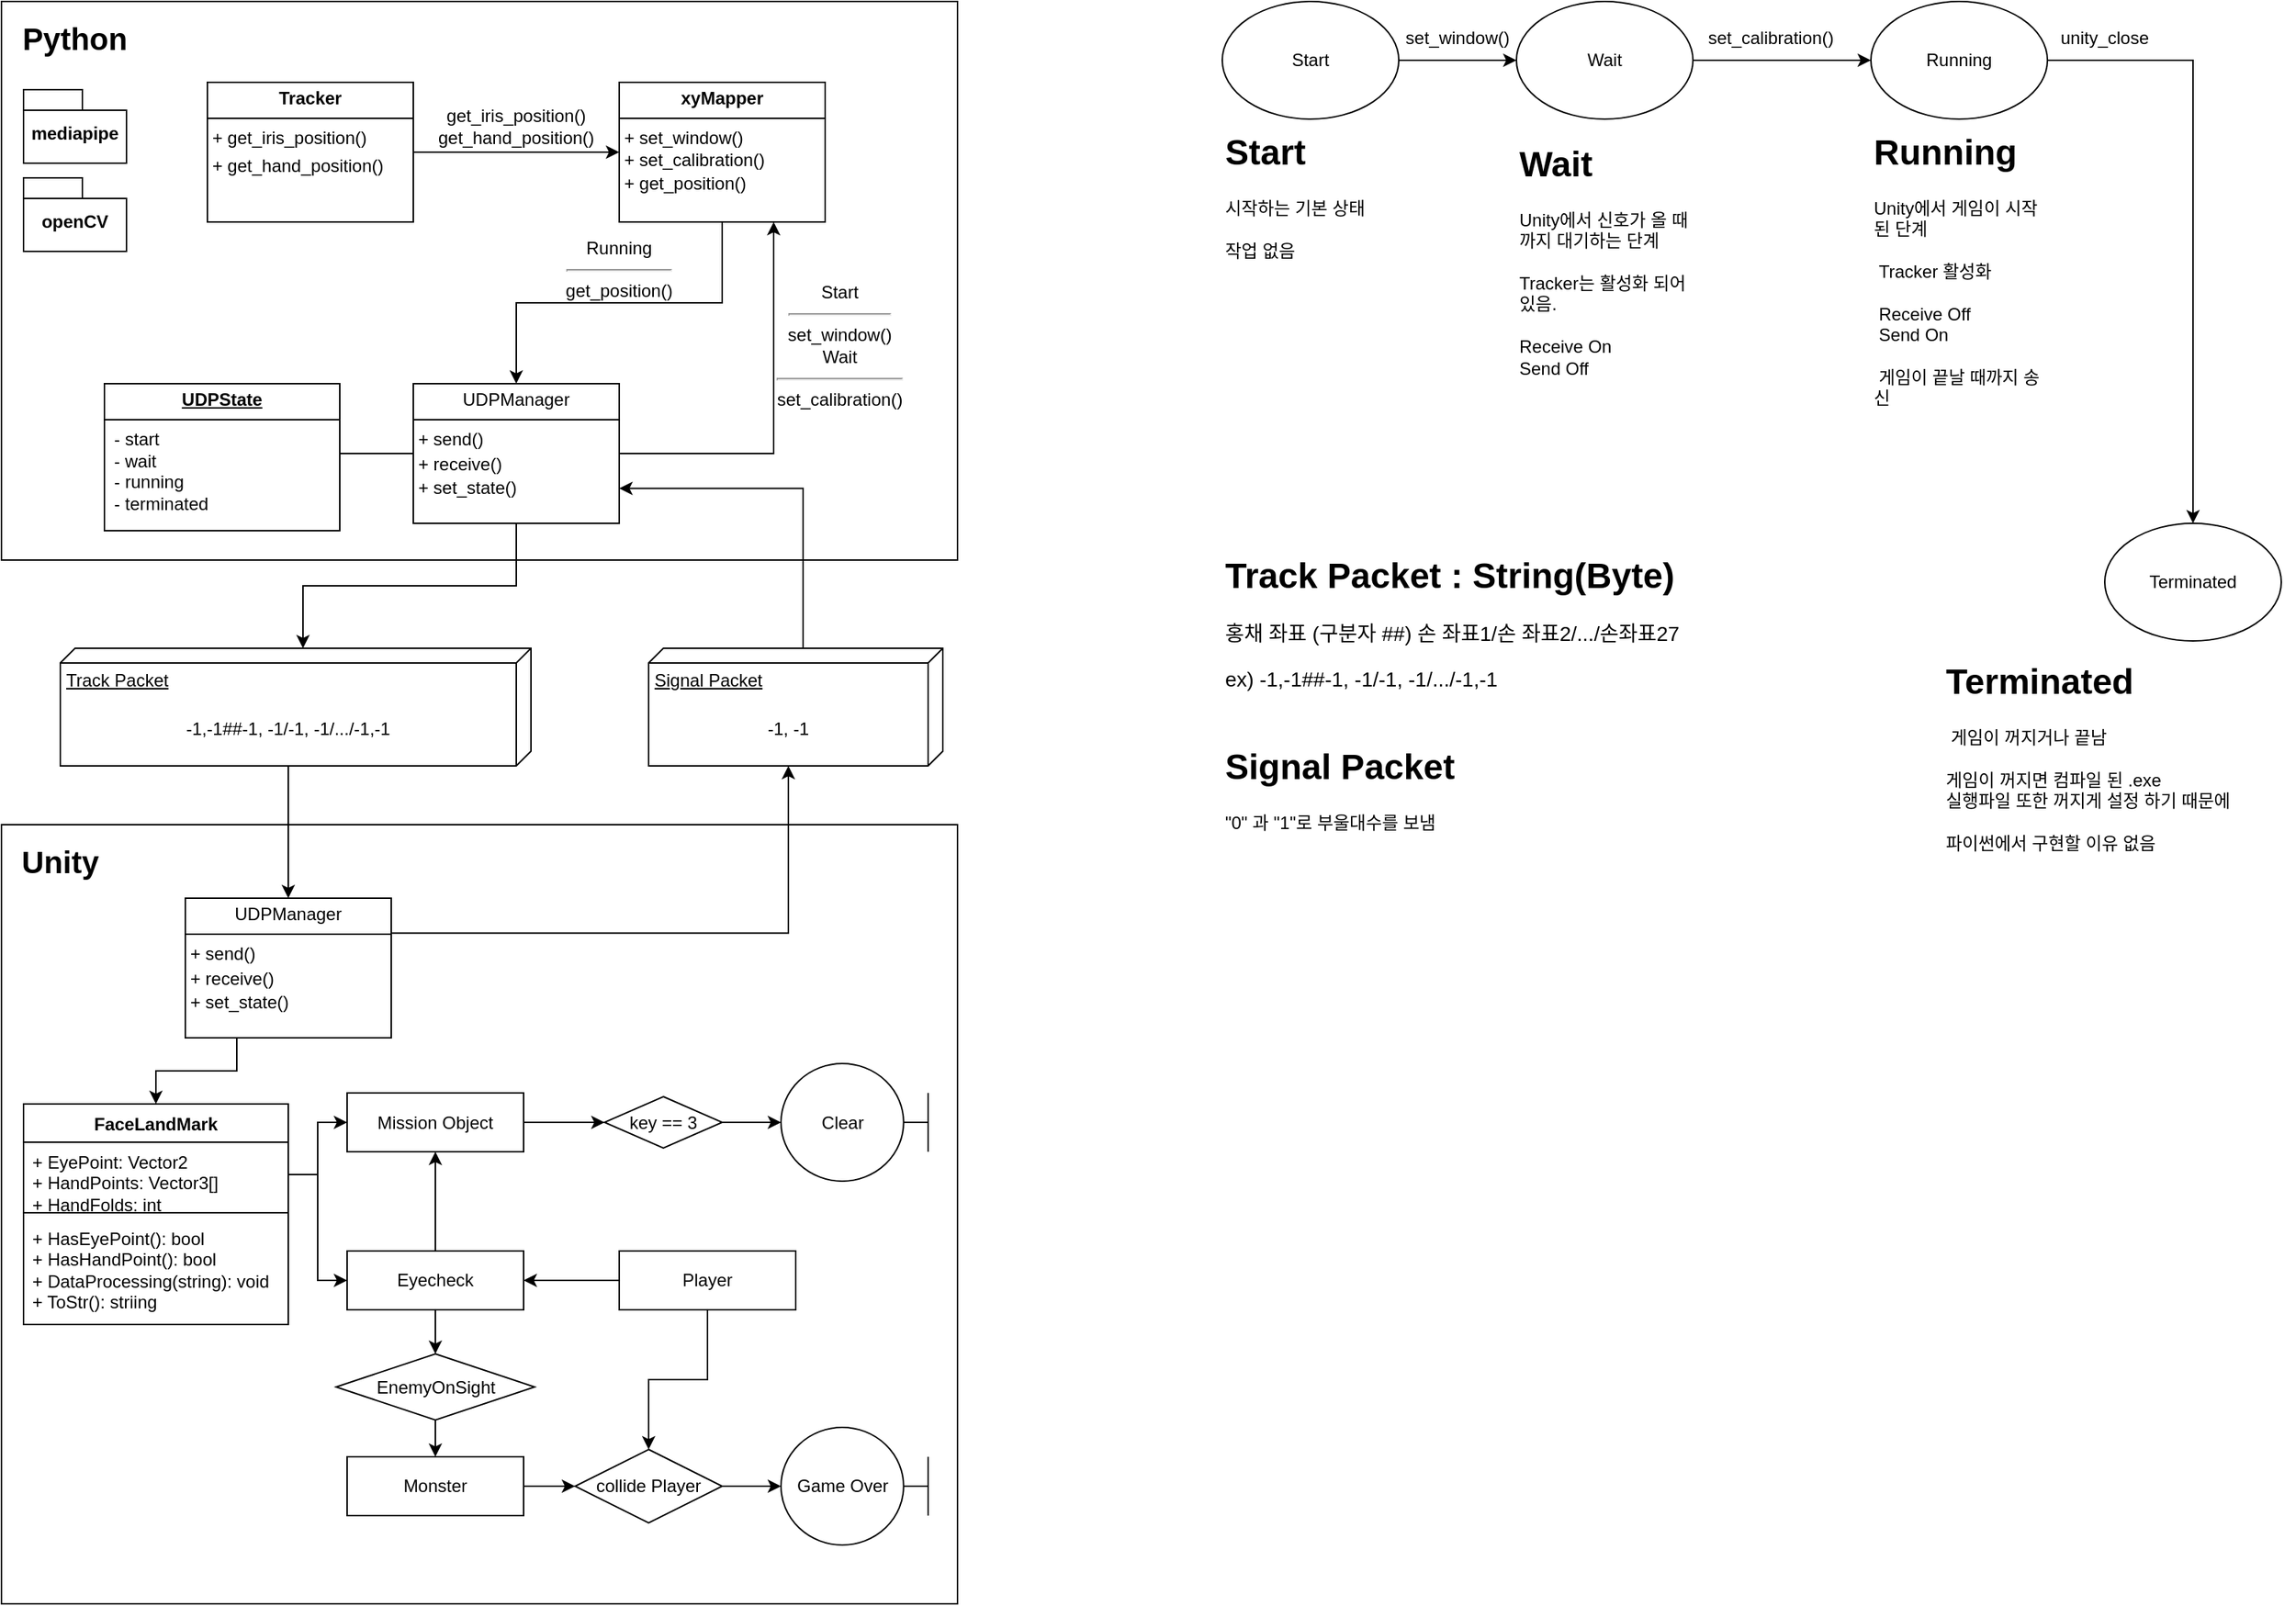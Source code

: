 <mxfile version="27.0.3">
  <diagram name="페이지-1" id="hRGSPaa-rWTWovE11J0W">
    <mxGraphModel dx="1678" dy="884" grid="1" gridSize="10" guides="1" tooltips="1" connect="1" arrows="1" fold="1" page="1" pageScale="1" pageWidth="827" pageHeight="1169" math="0" shadow="0">
      <root>
        <mxCell id="0" />
        <mxCell id="1" parent="0" />
        <mxCell id="aQR6oSBWsRWwnGMxyLxq-20" value="" style="whiteSpace=wrap;html=1;" parent="1" vertex="1">
          <mxGeometry x="40" y="40" width="650" height="380" as="geometry" />
        </mxCell>
        <mxCell id="aQR6oSBWsRWwnGMxyLxq-73" value="" style="rounded=0;whiteSpace=wrap;html=1;" parent="1" vertex="1">
          <mxGeometry x="40" y="600" width="650" height="530" as="geometry" />
        </mxCell>
        <mxCell id="aQR6oSBWsRWwnGMxyLxq-88" style="edgeStyle=orthogonalEdgeStyle;rounded=0;orthogonalLoop=1;jettySize=auto;html=1;exitX=0;exitY=0;exitDx=80;exitDy=165;exitPerimeter=0;entryX=0.5;entryY=0;entryDx=0;entryDy=0;" parent="1" source="aQR6oSBWsRWwnGMxyLxq-21" target="aQR6oSBWsRWwnGMxyLxq-74" edge="1">
          <mxGeometry relative="1" as="geometry" />
        </mxCell>
        <mxCell id="aQR6oSBWsRWwnGMxyLxq-21" value="Track Packet" style="verticalAlign=top;align=left;spacingTop=8;spacingLeft=2;spacingRight=12;shape=cube;size=10;direction=south;fontStyle=4;html=1;whiteSpace=wrap;" parent="1" vertex="1">
          <mxGeometry x="80" y="480" width="320" height="80" as="geometry" />
        </mxCell>
        <mxCell id="aQR6oSBWsRWwnGMxyLxq-25" value="-1,-1##-1, -1/-1, -1/.../-1,-1" style="text;html=1;align=center;verticalAlign=middle;whiteSpace=wrap;rounded=0;" parent="1" vertex="1">
          <mxGeometry x="90" y="520" width="290" height="30" as="geometry" />
        </mxCell>
        <mxCell id="aQR6oSBWsRWwnGMxyLxq-26" value="&lt;h1 style=&quot;margin-top: 0px;&quot;&gt;Track Packet : String(Byte)&lt;/h1&gt;&lt;div&gt;&lt;font style=&quot;font-size: 14px;&quot;&gt;홍채 좌표 (구분자 ##) 손 좌표1/손 좌표2/.../손좌표27&lt;/font&gt;&lt;/div&gt;&lt;div&gt;&lt;br&gt;&lt;/div&gt;&lt;div&gt;&lt;font style=&quot;font-size: 14px;&quot;&gt;ex) -1,-1##-1, -1/-1, -1/.../-1,-1&lt;/font&gt;&lt;/div&gt;" style="text;html=1;whiteSpace=wrap;overflow=hidden;rounded=0;" parent="1" vertex="1">
          <mxGeometry x="870" y="410" width="350" height="110" as="geometry" />
        </mxCell>
        <mxCell id="aQR6oSBWsRWwnGMxyLxq-27" value="&lt;font style=&quot;font-size: 21px;&quot;&gt;&lt;b&gt;Python&lt;/b&gt;&lt;/font&gt;" style="text;html=1;align=center;verticalAlign=middle;whiteSpace=wrap;rounded=0;" parent="1" vertex="1">
          <mxGeometry x="60" y="50" width="60" height="30" as="geometry" />
        </mxCell>
        <mxCell id="aQR6oSBWsRWwnGMxyLxq-30" value="&lt;div&gt;mediapipe&lt;/div&gt;" style="shape=folder;fontStyle=1;spacingTop=10;tabWidth=40;tabHeight=14;tabPosition=left;html=1;whiteSpace=wrap;" parent="1" vertex="1">
          <mxGeometry x="55" y="100" width="70" height="50" as="geometry" />
        </mxCell>
        <mxCell id="aQR6oSBWsRWwnGMxyLxq-31" value="&lt;div&gt;openCV&lt;/div&gt;" style="shape=folder;fontStyle=1;spacingTop=10;tabWidth=40;tabHeight=14;tabPosition=left;html=1;whiteSpace=wrap;" parent="1" vertex="1">
          <mxGeometry x="55" y="160" width="70" height="50" as="geometry" />
        </mxCell>
        <mxCell id="aQR6oSBWsRWwnGMxyLxq-44" style="edgeStyle=orthogonalEdgeStyle;rounded=0;orthogonalLoop=1;jettySize=auto;html=1;entryX=0;entryY=0.5;entryDx=0;entryDy=0;" parent="1" source="aQR6oSBWsRWwnGMxyLxq-33" target="aQR6oSBWsRWwnGMxyLxq-35" edge="1">
          <mxGeometry relative="1" as="geometry" />
        </mxCell>
        <mxCell id="aQR6oSBWsRWwnGMxyLxq-33" value="&lt;p style=&quot;margin:0px;margin-top:4px;text-align:center;&quot;&gt;&lt;b&gt;Tracker&lt;/b&gt;&lt;/p&gt;&lt;hr size=&quot;1&quot; style=&quot;border-style:solid;&quot;&gt;&lt;div style=&quot;height:2px;&quot;&gt;&amp;nbsp;+ get_iris_position()&lt;/div&gt;&lt;div style=&quot;height:2px;&quot;&gt;&lt;br&gt;&lt;/div&gt;&lt;div style=&quot;height:2px;&quot;&gt;&lt;br&gt;&amp;nbsp;+ get_hand_position()&lt;/div&gt;" style="verticalAlign=top;align=left;overflow=fill;html=1;whiteSpace=wrap;" parent="1" vertex="1">
          <mxGeometry x="180" y="95" width="140" height="95" as="geometry" />
        </mxCell>
        <mxCell id="aQR6oSBWsRWwnGMxyLxq-46" style="edgeStyle=orthogonalEdgeStyle;rounded=0;orthogonalLoop=1;jettySize=auto;html=1;exitX=1;exitY=0.5;exitDx=0;exitDy=0;entryX=0.75;entryY=1;entryDx=0;entryDy=0;" parent="1" source="aQR6oSBWsRWwnGMxyLxq-34" target="aQR6oSBWsRWwnGMxyLxq-35" edge="1">
          <mxGeometry relative="1" as="geometry" />
        </mxCell>
        <mxCell id="aQR6oSBWsRWwnGMxyLxq-34" value="&lt;p style=&quot;margin:0px;margin-top:4px;text-align:center;&quot;&gt;UDPManager&lt;/p&gt;&lt;hr size=&quot;1&quot; style=&quot;border-style:solid;&quot;&gt;&lt;div style=&quot;height:2px;&quot;&gt;&amp;nbsp;+ send()&lt;/div&gt;&lt;div style=&quot;height:2px;&quot;&gt;&lt;br&gt;&amp;nbsp;+ receive()&lt;br&gt;&lt;/div&gt;&lt;div&gt;&lt;br&gt;&lt;/div&gt;&lt;div&gt;&lt;br&gt;&lt;/div&gt;&lt;div&gt;&amp;nbsp;+ set_state()&lt;/div&gt;" style="verticalAlign=top;align=left;overflow=fill;html=1;whiteSpace=wrap;" parent="1" vertex="1">
          <mxGeometry x="320" y="300" width="140" height="95" as="geometry" />
        </mxCell>
        <mxCell id="aQR6oSBWsRWwnGMxyLxq-45" style="edgeStyle=orthogonalEdgeStyle;rounded=0;orthogonalLoop=1;jettySize=auto;html=1;entryX=0.5;entryY=0;entryDx=0;entryDy=0;" parent="1" source="aQR6oSBWsRWwnGMxyLxq-35" target="aQR6oSBWsRWwnGMxyLxq-34" edge="1">
          <mxGeometry relative="1" as="geometry" />
        </mxCell>
        <mxCell id="aQR6oSBWsRWwnGMxyLxq-35" value="&lt;p style=&quot;margin:0px;margin-top:4px;text-align:center;&quot;&gt;&lt;b&gt;xyMapper&lt;/b&gt;&lt;/p&gt;&lt;hr size=&quot;1&quot; style=&quot;border-style:solid;&quot;&gt;&lt;div style=&quot;height:2px;&quot;&gt;&lt;font&gt;&amp;nbsp;+ set_window()&lt;br&gt;&amp;nbsp;+ set_calibration()&lt;/font&gt;&lt;/div&gt;&lt;div style=&quot;height:2px;&quot;&gt;&lt;font&gt;&lt;br&gt;&lt;br&gt;&amp;nbsp;+ get_position()&lt;/font&gt;&lt;/div&gt;" style="verticalAlign=top;align=left;overflow=fill;html=1;whiteSpace=wrap;" parent="1" vertex="1">
          <mxGeometry x="460" y="95" width="140" height="95" as="geometry" />
        </mxCell>
        <mxCell id="aQR6oSBWsRWwnGMxyLxq-43" style="edgeStyle=orthogonalEdgeStyle;rounded=0;orthogonalLoop=1;jettySize=auto;html=1;exitX=0.5;exitY=1;exitDx=0;exitDy=0;entryX=0;entryY=0;entryDx=0;entryDy=155;entryPerimeter=0;" parent="1" source="aQR6oSBWsRWwnGMxyLxq-34" target="aQR6oSBWsRWwnGMxyLxq-21" edge="1">
          <mxGeometry relative="1" as="geometry" />
        </mxCell>
        <mxCell id="aQR6oSBWsRWwnGMxyLxq-47" value="get_iris_position()&lt;br&gt;get_hand_position()" style="text;html=1;align=center;verticalAlign=middle;whiteSpace=wrap;rounded=0;" parent="1" vertex="1">
          <mxGeometry x="360" y="110" width="60" height="30" as="geometry" />
        </mxCell>
        <mxCell id="aQR6oSBWsRWwnGMxyLxq-48" value="&lt;div&gt;Running&lt;/div&gt;&lt;div&gt;&lt;hr&gt;get_position()&lt;/div&gt;" style="text;html=1;align=center;verticalAlign=middle;whiteSpace=wrap;rounded=0;" parent="1" vertex="1">
          <mxGeometry x="420" y="207" width="80" height="30" as="geometry" />
        </mxCell>
        <mxCell id="aQR6oSBWsRWwnGMxyLxq-50" value="&lt;p style=&quot;margin: 4px 0px 0px; text-align: center; text-decoration: underline;&quot;&gt;&lt;b&gt;UDPState&lt;/b&gt;&lt;/p&gt;&lt;hr size=&quot;1&quot; style=&quot;border-style:solid;&quot;&gt;&lt;div&gt;&amp;nbsp; - start&lt;/div&gt;&lt;div&gt;&amp;nbsp; - wait&lt;/div&gt;&lt;div&gt;&amp;nbsp; - running&lt;/div&gt;&lt;div&gt;&amp;nbsp; - terminated&lt;/div&gt;" style="verticalAlign=top;align=left;overflow=fill;html=1;whiteSpace=wrap;" parent="1" vertex="1">
          <mxGeometry x="110" y="300" width="160" height="100" as="geometry" />
        </mxCell>
        <mxCell id="aQR6oSBWsRWwnGMxyLxq-51" value="" style="line;strokeWidth=1;fillColor=none;align=left;verticalAlign=middle;spacingTop=-1;spacingLeft=3;spacingRight=3;rotatable=0;labelPosition=right;points=[];portConstraint=eastwest;strokeColor=inherit;" parent="1" vertex="1">
          <mxGeometry x="270" y="343.5" width="50" height="8" as="geometry" />
        </mxCell>
        <mxCell id="aQR6oSBWsRWwnGMxyLxq-53" value="&lt;div&gt;Start&lt;/div&gt;&lt;div&gt;&lt;hr&gt;set_window()&lt;/div&gt;" style="text;html=1;align=center;verticalAlign=middle;whiteSpace=wrap;rounded=0;" parent="1" vertex="1">
          <mxGeometry x="570" y="237" width="80" height="30" as="geometry" />
        </mxCell>
        <mxCell id="aQR6oSBWsRWwnGMxyLxq-56" value="" style="edgeStyle=orthogonalEdgeStyle;rounded=0;orthogonalLoop=1;jettySize=auto;html=1;" parent="1" source="aQR6oSBWsRWwnGMxyLxq-54" target="aQR6oSBWsRWwnGMxyLxq-55" edge="1">
          <mxGeometry relative="1" as="geometry" />
        </mxCell>
        <mxCell id="aQR6oSBWsRWwnGMxyLxq-54" value="Start" style="ellipse;whiteSpace=wrap;html=1;" parent="1" vertex="1">
          <mxGeometry x="870" y="40" width="120" height="80" as="geometry" />
        </mxCell>
        <mxCell id="aQR6oSBWsRWwnGMxyLxq-58" value="" style="edgeStyle=orthogonalEdgeStyle;rounded=0;orthogonalLoop=1;jettySize=auto;html=1;" parent="1" source="aQR6oSBWsRWwnGMxyLxq-55" target="aQR6oSBWsRWwnGMxyLxq-57" edge="1">
          <mxGeometry relative="1" as="geometry" />
        </mxCell>
        <mxCell id="aQR6oSBWsRWwnGMxyLxq-55" value="Wait" style="ellipse;whiteSpace=wrap;html=1;" parent="1" vertex="1">
          <mxGeometry x="1070" y="40" width="120" height="80" as="geometry" />
        </mxCell>
        <mxCell id="aQR6oSBWsRWwnGMxyLxq-60" value="" style="edgeStyle=orthogonalEdgeStyle;rounded=0;orthogonalLoop=1;jettySize=auto;html=1;" parent="1" source="aQR6oSBWsRWwnGMxyLxq-57" target="aQR6oSBWsRWwnGMxyLxq-59" edge="1">
          <mxGeometry relative="1" as="geometry" />
        </mxCell>
        <mxCell id="aQR6oSBWsRWwnGMxyLxq-57" value="Running" style="ellipse;whiteSpace=wrap;html=1;" parent="1" vertex="1">
          <mxGeometry x="1311" y="40" width="120" height="80" as="geometry" />
        </mxCell>
        <mxCell id="aQR6oSBWsRWwnGMxyLxq-59" value="Terminated" style="ellipse;whiteSpace=wrap;html=1;" parent="1" vertex="1">
          <mxGeometry x="1470" y="395" width="120" height="80" as="geometry" />
        </mxCell>
        <mxCell id="aQR6oSBWsRWwnGMxyLxq-61" value="&lt;h1 style=&quot;margin-top: 0px;&quot;&gt;Start&lt;/h1&gt;&lt;div&gt;시작하는 기본 상태&lt;/div&gt;&lt;div&gt;&lt;br&gt;&lt;/div&gt;&lt;div&gt;작업 없음 &lt;br&gt;&lt;/div&gt;&lt;div&gt;&lt;br&gt;&lt;/div&gt;" style="text;html=1;whiteSpace=wrap;overflow=hidden;rounded=0;" parent="1" vertex="1">
          <mxGeometry x="870" y="121.5" width="120" height="230" as="geometry" />
        </mxCell>
        <mxCell id="aQR6oSBWsRWwnGMxyLxq-64" value="&lt;div&gt;Wait&lt;/div&gt;&lt;div&gt;&lt;hr&gt;set_calibration()&lt;/div&gt;" style="text;html=1;align=center;verticalAlign=middle;whiteSpace=wrap;rounded=0;" parent="1" vertex="1">
          <mxGeometry x="570" y="280.5" width="80" height="30" as="geometry" />
        </mxCell>
        <mxCell id="aQR6oSBWsRWwnGMxyLxq-65" value="set_window()" style="text;html=1;align=center;verticalAlign=middle;whiteSpace=wrap;rounded=0;" parent="1" vertex="1">
          <mxGeometry x="1000" y="50" width="60" height="30" as="geometry" />
        </mxCell>
        <mxCell id="aQR6oSBWsRWwnGMxyLxq-66" value="set_calibration()" style="text;html=1;align=center;verticalAlign=middle;whiteSpace=wrap;rounded=0;" parent="1" vertex="1">
          <mxGeometry x="1213" y="50" width="60" height="30" as="geometry" />
        </mxCell>
        <mxCell id="aQR6oSBWsRWwnGMxyLxq-68" value="unity_close" style="text;html=1;align=center;verticalAlign=middle;whiteSpace=wrap;rounded=0;" parent="1" vertex="1">
          <mxGeometry x="1440" y="50" width="60" height="30" as="geometry" />
        </mxCell>
        <mxCell id="aQR6oSBWsRWwnGMxyLxq-69" value="&lt;h1 style=&quot;margin-top: 0px;&quot;&gt;Wait&lt;/h1&gt;&lt;div&gt;Unity에서 신호가 올 때 까지 대기하는 단계&lt;/div&gt;&lt;div&gt;&lt;br&gt;&lt;/div&gt;&lt;div&gt;Tracker는 활성화 되어있음.&lt;/div&gt;&lt;div&gt;&lt;br&gt;&lt;/div&gt;&lt;div&gt;Receive On&lt;/div&gt;&lt;div&gt;Send Off&lt;/div&gt;&lt;div&gt;&lt;br&gt;&lt;/div&gt;" style="text;html=1;whiteSpace=wrap;overflow=hidden;rounded=0;" parent="1" vertex="1">
          <mxGeometry x="1070" y="130" width="120" height="230" as="geometry" />
        </mxCell>
        <mxCell id="aQR6oSBWsRWwnGMxyLxq-70" value="&lt;h1 style=&quot;margin-top: 0px;&quot;&gt;Running&lt;/h1&gt;&lt;div&gt;Unity에서 게임이 시작된 단계&lt;/div&gt;&lt;div&gt;&amp;nbsp;&lt;br&gt;&lt;/div&gt;&lt;div&gt;&amp;nbsp;Tracker 활성화&lt;/div&gt;&lt;div&gt;&lt;br&gt;&lt;/div&gt;&lt;div&gt;&amp;nbsp;Receive Off&lt;/div&gt;&lt;div&gt;&amp;nbsp;Send On&lt;/div&gt;&lt;div&gt;&lt;br&gt;&lt;/div&gt;&lt;div&gt;&amp;nbsp;게임이 끝날 때까지 송신&lt;/div&gt;" style="text;html=1;whiteSpace=wrap;overflow=hidden;rounded=0;" parent="1" vertex="1">
          <mxGeometry x="1311" y="121.5" width="120" height="230" as="geometry" />
        </mxCell>
        <mxCell id="aQR6oSBWsRWwnGMxyLxq-71" value="&lt;h1 style=&quot;margin-top: 0px;&quot;&gt;Terminated&lt;/h1&gt;&lt;div&gt;&amp;nbsp;게임이 꺼지거나 끝남&lt;/div&gt;&lt;div&gt;&lt;br&gt;&lt;/div&gt;&lt;div&gt;게임이 꺼지면 컴파일 된 .exe&lt;/div&gt;&lt;div&gt;실행파일 또한 꺼지게 설정 하기 때문에&lt;/div&gt;&lt;div&gt;&lt;br&gt;&lt;/div&gt;&lt;div&gt;파이썬에서 구현할 이유 없음&lt;/div&gt;&lt;div&gt;&lt;br&gt;&lt;/div&gt;" style="text;html=1;whiteSpace=wrap;overflow=hidden;rounded=0;" parent="1" vertex="1">
          <mxGeometry x="1360" y="481.5" width="239" height="230" as="geometry" />
        </mxCell>
        <mxCell id="A50oPSLGUD1VRiYejSJO-8" style="edgeStyle=orthogonalEdgeStyle;rounded=0;orthogonalLoop=1;jettySize=auto;html=1;exitX=0.25;exitY=1;exitDx=0;exitDy=0;entryX=0.5;entryY=0;entryDx=0;entryDy=0;" parent="1" source="aQR6oSBWsRWwnGMxyLxq-74" target="A50oPSLGUD1VRiYejSJO-3" edge="1">
          <mxGeometry relative="1" as="geometry" />
        </mxCell>
        <mxCell id="aQR6oSBWsRWwnGMxyLxq-74" value="&lt;p style=&quot;margin:0px;margin-top:4px;text-align:center;&quot;&gt;UDPManager&lt;/p&gt;&lt;hr size=&quot;1&quot; style=&quot;border-style:solid;&quot;&gt;&lt;div style=&quot;height:2px;&quot;&gt;&amp;nbsp;+ send()&lt;/div&gt;&lt;div style=&quot;height:2px;&quot;&gt;&lt;br&gt;&amp;nbsp;+ receive()&lt;br&gt;&lt;/div&gt;&lt;div&gt;&lt;br&gt;&lt;/div&gt;&lt;div&gt;&lt;br&gt;&lt;/div&gt;&lt;div&gt;&amp;nbsp;+ set_state()&lt;/div&gt;" style="verticalAlign=top;align=left;overflow=fill;html=1;whiteSpace=wrap;" parent="1" vertex="1">
          <mxGeometry x="165" y="650" width="140" height="95" as="geometry" />
        </mxCell>
        <mxCell id="aQR6oSBWsRWwnGMxyLxq-75" value="&lt;font style=&quot;font-size: 21px;&quot;&gt;&lt;b&gt;Unity&lt;/b&gt;&lt;/font&gt;" style="text;html=1;align=center;verticalAlign=middle;whiteSpace=wrap;rounded=0;" parent="1" vertex="1">
          <mxGeometry x="50" y="610" width="60" height="30" as="geometry" />
        </mxCell>
        <mxCell id="aQR6oSBWsRWwnGMxyLxq-85" style="edgeStyle=orthogonalEdgeStyle;rounded=0;orthogonalLoop=1;jettySize=auto;html=1;exitX=0;exitY=0;exitDx=0;exitDy=95;exitPerimeter=0;entryX=1;entryY=0.75;entryDx=0;entryDy=0;" parent="1" source="aQR6oSBWsRWwnGMxyLxq-80" target="aQR6oSBWsRWwnGMxyLxq-34" edge="1">
          <mxGeometry relative="1" as="geometry" />
        </mxCell>
        <mxCell id="aQR6oSBWsRWwnGMxyLxq-80" value="&lt;div&gt;Signal Packet&lt;br&gt;&lt;/div&gt;" style="verticalAlign=top;align=left;spacingTop=8;spacingLeft=2;spacingRight=12;shape=cube;size=10;direction=south;fontStyle=4;html=1;whiteSpace=wrap;" parent="1" vertex="1">
          <mxGeometry x="480" y="480" width="200" height="80" as="geometry" />
        </mxCell>
        <mxCell id="aQR6oSBWsRWwnGMxyLxq-81" value="-1, -1" style="text;html=1;align=center;verticalAlign=middle;whiteSpace=wrap;rounded=0;" parent="1" vertex="1">
          <mxGeometry x="490" y="520" width="170" height="30" as="geometry" />
        </mxCell>
        <mxCell id="aQR6oSBWsRWwnGMxyLxq-89" style="edgeStyle=orthogonalEdgeStyle;rounded=0;orthogonalLoop=1;jettySize=auto;html=1;exitX=1;exitY=0.25;exitDx=0;exitDy=0;entryX=0;entryY=0;entryDx=80;entryDy=105;entryPerimeter=0;" parent="1" source="aQR6oSBWsRWwnGMxyLxq-74" target="aQR6oSBWsRWwnGMxyLxq-80" edge="1">
          <mxGeometry relative="1" as="geometry" />
        </mxCell>
        <mxCell id="aQR6oSBWsRWwnGMxyLxq-90" value="&lt;h1 style=&quot;margin-top: 0px;&quot;&gt;Signal Packet&lt;/h1&gt;&quot;0&quot; 과 &quot;1&quot;로 부울대수를 보냄" style="text;html=1;whiteSpace=wrap;overflow=hidden;rounded=0;" parent="1" vertex="1">
          <mxGeometry x="870" y="540" width="380" height="110" as="geometry" />
        </mxCell>
        <mxCell id="A50oPSLGUD1VRiYejSJO-3" value="FaceLandMark" style="swimlane;fontStyle=1;align=center;verticalAlign=top;childLayout=stackLayout;horizontal=1;startSize=26;horizontalStack=0;resizeParent=1;resizeParentMax=0;resizeLast=0;collapsible=1;marginBottom=0;whiteSpace=wrap;html=1;" parent="1" vertex="1">
          <mxGeometry x="55" y="790" width="180" height="150" as="geometry" />
        </mxCell>
        <mxCell id="A50oPSLGUD1VRiYejSJO-4" value="&lt;div&gt;+ EyePoint: Vector2&lt;/div&gt;&lt;div&gt;+ HandPoints: Vector3[]&lt;/div&gt;&lt;div&gt;+ HandFolds: int&lt;/div&gt;" style="text;strokeColor=none;fillColor=none;align=left;verticalAlign=top;spacingLeft=4;spacingRight=4;overflow=hidden;rotatable=0;points=[[0,0.5],[1,0.5]];portConstraint=eastwest;whiteSpace=wrap;html=1;" parent="A50oPSLGUD1VRiYejSJO-3" vertex="1">
          <mxGeometry y="26" width="180" height="44" as="geometry" />
        </mxCell>
        <mxCell id="A50oPSLGUD1VRiYejSJO-5" value="" style="line;strokeWidth=1;fillColor=none;align=left;verticalAlign=middle;spacingTop=-1;spacingLeft=3;spacingRight=3;rotatable=0;labelPosition=right;points=[];portConstraint=eastwest;strokeColor=inherit;" parent="A50oPSLGUD1VRiYejSJO-3" vertex="1">
          <mxGeometry y="70" width="180" height="8" as="geometry" />
        </mxCell>
        <mxCell id="A50oPSLGUD1VRiYejSJO-6" value="&lt;div&gt;+ HasEyePoint(): bool&lt;/div&gt;&lt;div&gt;+ HasHandPoint(): bool&lt;/div&gt;&lt;div&gt;+ DataProcessing(string): void&lt;/div&gt;&lt;div&gt;+ ToStr(): striing&lt;/div&gt;" style="text;strokeColor=none;fillColor=none;align=left;verticalAlign=top;spacingLeft=4;spacingRight=4;overflow=hidden;rotatable=0;points=[[0,0.5],[1,0.5]];portConstraint=eastwest;whiteSpace=wrap;html=1;" parent="A50oPSLGUD1VRiYejSJO-3" vertex="1">
          <mxGeometry y="78" width="180" height="72" as="geometry" />
        </mxCell>
        <mxCell id="GkLlMbA-TtIstjS6Swca-13" style="edgeStyle=orthogonalEdgeStyle;rounded=0;orthogonalLoop=1;jettySize=auto;html=1;exitX=1;exitY=0.5;exitDx=0;exitDy=0;entryX=0;entryY=0.5;entryDx=0;entryDy=0;" edge="1" parent="1" source="A50oPSLGUD1VRiYejSJO-4" target="GkLlMbA-TtIstjS6Swca-28">
          <mxGeometry relative="1" as="geometry">
            <mxPoint x="280" y="815" as="targetPoint" />
          </mxGeometry>
        </mxCell>
        <mxCell id="GkLlMbA-TtIstjS6Swca-29" value="" style="edgeStyle=orthogonalEdgeStyle;rounded=0;orthogonalLoop=1;jettySize=auto;html=1;" edge="1" parent="1" source="GkLlMbA-TtIstjS6Swca-24" target="GkLlMbA-TtIstjS6Swca-28">
          <mxGeometry relative="1" as="geometry" />
        </mxCell>
        <mxCell id="GkLlMbA-TtIstjS6Swca-35" value="" style="edgeStyle=orthogonalEdgeStyle;rounded=0;orthogonalLoop=1;jettySize=auto;html=1;" edge="1" parent="1" source="GkLlMbA-TtIstjS6Swca-24" target="GkLlMbA-TtIstjS6Swca-34">
          <mxGeometry relative="1" as="geometry" />
        </mxCell>
        <mxCell id="GkLlMbA-TtIstjS6Swca-24" value="Eyecheck" style="html=1;whiteSpace=wrap;" vertex="1" parent="1">
          <mxGeometry x="275" y="890" width="120" height="40" as="geometry" />
        </mxCell>
        <mxCell id="GkLlMbA-TtIstjS6Swca-26" style="edgeStyle=orthogonalEdgeStyle;rounded=0;orthogonalLoop=1;jettySize=auto;html=1;exitX=1;exitY=0.5;exitDx=0;exitDy=0;entryX=0;entryY=0.5;entryDx=0;entryDy=0;" edge="1" parent="1" source="A50oPSLGUD1VRiYejSJO-4" target="GkLlMbA-TtIstjS6Swca-24">
          <mxGeometry relative="1" as="geometry" />
        </mxCell>
        <mxCell id="GkLlMbA-TtIstjS6Swca-32" value="" style="edgeStyle=orthogonalEdgeStyle;rounded=0;orthogonalLoop=1;jettySize=auto;html=1;" edge="1" parent="1" source="GkLlMbA-TtIstjS6Swca-28" target="GkLlMbA-TtIstjS6Swca-31">
          <mxGeometry relative="1" as="geometry" />
        </mxCell>
        <mxCell id="GkLlMbA-TtIstjS6Swca-28" value="Mission Object" style="html=1;whiteSpace=wrap;" vertex="1" parent="1">
          <mxGeometry x="275" y="782.5" width="120" height="40" as="geometry" />
        </mxCell>
        <mxCell id="GkLlMbA-TtIstjS6Swca-30" value="Clear" style="shape=umlBoundary;whiteSpace=wrap;html=1;flipH=1;" vertex="1" parent="1">
          <mxGeometry x="570" y="762.5" width="100" height="80" as="geometry" />
        </mxCell>
        <mxCell id="GkLlMbA-TtIstjS6Swca-33" value="" style="edgeStyle=orthogonalEdgeStyle;rounded=0;orthogonalLoop=1;jettySize=auto;html=1;" edge="1" parent="1" source="GkLlMbA-TtIstjS6Swca-31" target="GkLlMbA-TtIstjS6Swca-30">
          <mxGeometry relative="1" as="geometry" />
        </mxCell>
        <mxCell id="GkLlMbA-TtIstjS6Swca-31" value="key == 3" style="rhombus;whiteSpace=wrap;html=1;" vertex="1" parent="1">
          <mxGeometry x="450" y="785" width="80" height="35" as="geometry" />
        </mxCell>
        <mxCell id="GkLlMbA-TtIstjS6Swca-37" value="" style="edgeStyle=orthogonalEdgeStyle;rounded=0;orthogonalLoop=1;jettySize=auto;html=1;" edge="1" parent="1" source="GkLlMbA-TtIstjS6Swca-34" target="GkLlMbA-TtIstjS6Swca-36">
          <mxGeometry relative="1" as="geometry" />
        </mxCell>
        <mxCell id="GkLlMbA-TtIstjS6Swca-34" value="EnemyOnSight" style="rhombus;whiteSpace=wrap;html=1;" vertex="1" parent="1">
          <mxGeometry x="267.5" y="960" width="135" height="45" as="geometry" />
        </mxCell>
        <mxCell id="GkLlMbA-TtIstjS6Swca-39" value="" style="edgeStyle=orthogonalEdgeStyle;rounded=0;orthogonalLoop=1;jettySize=auto;html=1;" edge="1" parent="1" source="GkLlMbA-TtIstjS6Swca-36" target="GkLlMbA-TtIstjS6Swca-38">
          <mxGeometry relative="1" as="geometry" />
        </mxCell>
        <mxCell id="GkLlMbA-TtIstjS6Swca-36" value="Monster" style="whiteSpace=wrap;html=1;" vertex="1" parent="1">
          <mxGeometry x="275" y="1030" width="120" height="40" as="geometry" />
        </mxCell>
        <mxCell id="GkLlMbA-TtIstjS6Swca-41" value="" style="edgeStyle=orthogonalEdgeStyle;rounded=0;orthogonalLoop=1;jettySize=auto;html=1;" edge="1" parent="1" source="GkLlMbA-TtIstjS6Swca-38" target="GkLlMbA-TtIstjS6Swca-40">
          <mxGeometry relative="1" as="geometry" />
        </mxCell>
        <mxCell id="GkLlMbA-TtIstjS6Swca-38" value="collide Player" style="rhombus;whiteSpace=wrap;html=1;" vertex="1" parent="1">
          <mxGeometry x="430" y="1025" width="100" height="50" as="geometry" />
        </mxCell>
        <mxCell id="GkLlMbA-TtIstjS6Swca-40" value="Game Over" style="shape=umlBoundary;whiteSpace=wrap;html=1;flipH=1;" vertex="1" parent="1">
          <mxGeometry x="570" y="1010" width="100" height="80" as="geometry" />
        </mxCell>
        <mxCell id="GkLlMbA-TtIstjS6Swca-45" value="" style="edgeStyle=orthogonalEdgeStyle;rounded=0;orthogonalLoop=1;jettySize=auto;html=1;" edge="1" parent="1" source="GkLlMbA-TtIstjS6Swca-43" target="GkLlMbA-TtIstjS6Swca-24">
          <mxGeometry relative="1" as="geometry" />
        </mxCell>
        <mxCell id="GkLlMbA-TtIstjS6Swca-47" style="edgeStyle=orthogonalEdgeStyle;rounded=0;orthogonalLoop=1;jettySize=auto;html=1;entryX=0.5;entryY=0;entryDx=0;entryDy=0;" edge="1" parent="1" source="GkLlMbA-TtIstjS6Swca-43" target="GkLlMbA-TtIstjS6Swca-38">
          <mxGeometry relative="1" as="geometry" />
        </mxCell>
        <mxCell id="GkLlMbA-TtIstjS6Swca-43" value="Player" style="html=1;whiteSpace=wrap;" vertex="1" parent="1">
          <mxGeometry x="460" y="890" width="120" height="40" as="geometry" />
        </mxCell>
      </root>
    </mxGraphModel>
  </diagram>
</mxfile>
